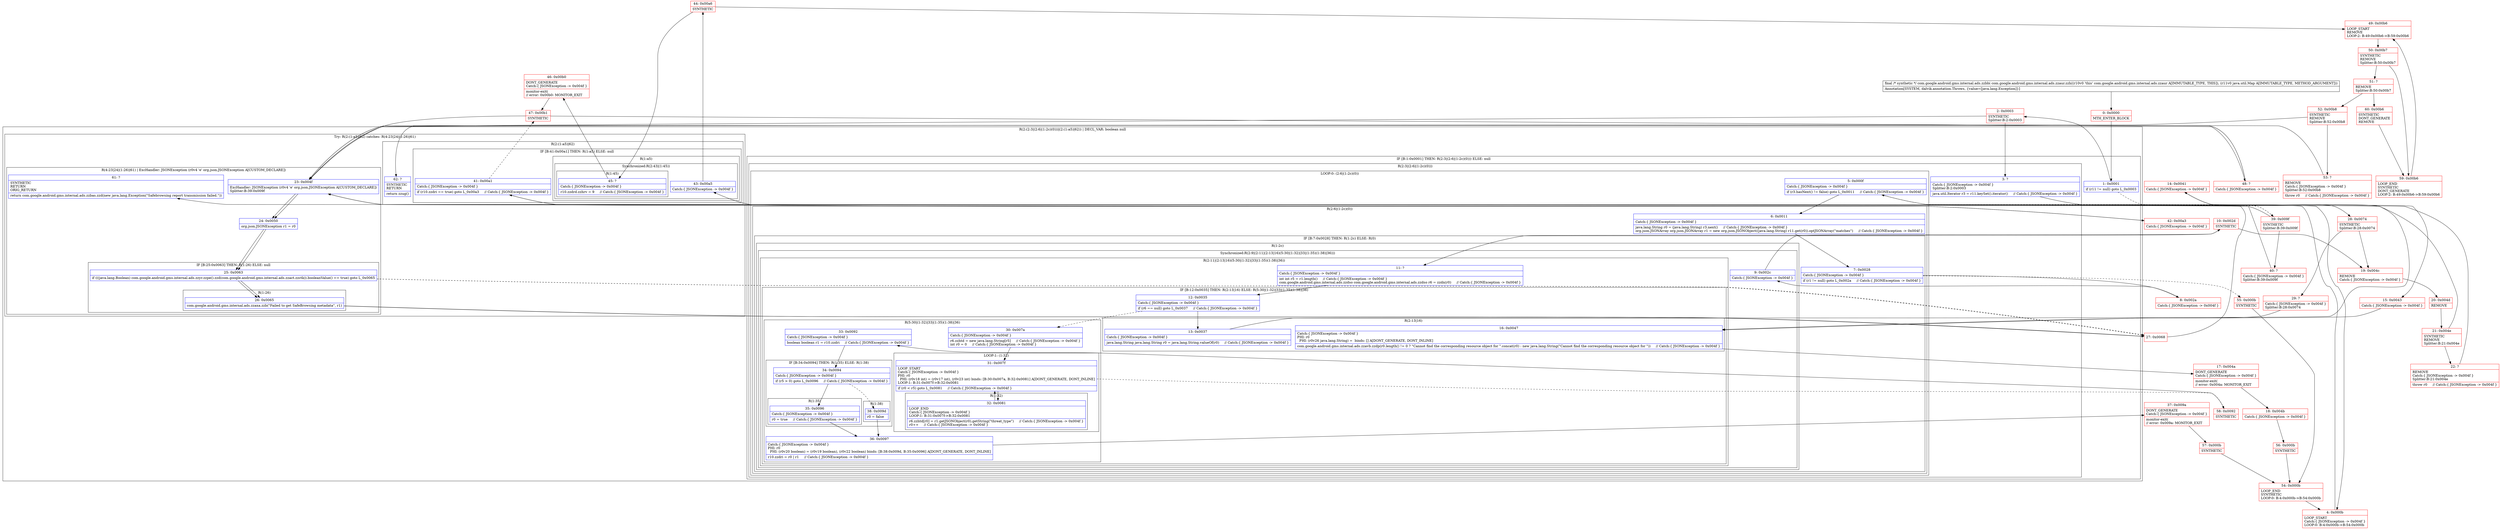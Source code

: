 digraph "CFG forcom.google.android.gms.internal.ads.zzaur.zzh(Ljava\/util\/Map;)Lcom\/google\/android\/gms\/internal\/ads\/zzbbi;" {
subgraph cluster_Region_155923003 {
label = "R(2:(2:3|(2:6|(1:2c)(0)))|(2:(1:a5)|62)) | DECL_VAR: boolean null\l";
node [shape=record,color=blue];
subgraph cluster_IfRegion_1812207324 {
label = "IF [B:1:0x0001] THEN: R(2:3|(2:6|(1:2c)(0))) ELSE: null";
node [shape=record,color=blue];
Node_1 [shape=record,label="{1\:\ 0x0001|if (r11 != null) goto L_0x0003\l}"];
subgraph cluster_Region_652424904 {
label = "R(2:3|(2:6|(1:2c)(0)))";
node [shape=record,color=blue];
Node_3 [shape=record,label="{3\:\ ?|Catch:\{ JSONException \-\> 0x004f \}\lSplitter:B:2:0x0003\l|java.util.Iterator r3 = r11.keySet().iterator()     \/\/ Catch:\{ JSONException \-\> 0x004f \}\l}"];
subgraph cluster_LoopRegion_69333012 {
label = "LOOP:0: (2:6|(1:2c)(0))";
node [shape=record,color=blue];
Node_5 [shape=record,label="{5\:\ 0x000f|Catch:\{ JSONException \-\> 0x004f \}\l|if (r3.hasNext() != false) goto L_0x0011     \/\/ Catch:\{ JSONException \-\> 0x004f \}\l}"];
subgraph cluster_Region_1195346799 {
label = "R(2:6|(1:2c)(0))";
node [shape=record,color=blue];
Node_6 [shape=record,label="{6\:\ 0x0011|Catch:\{ JSONException \-\> 0x004f \}\l|java.lang.String r0 = (java.lang.String) r3.next()     \/\/ Catch:\{ JSONException \-\> 0x004f \}\lorg.json.JSONArray org.json.JSONArray r1 = new org.json.JSONObject((java.lang.String) r11.get(r0)).optJSONArray(\"matches\")     \/\/ Catch:\{ JSONException \-\> 0x004f \}\l}"];
subgraph cluster_IfRegion_1729851906 {
label = "IF [B:7:0x0028] THEN: R(1:2c) ELSE: R(0)";
node [shape=record,color=blue];
Node_7 [shape=record,label="{7\:\ 0x0028|Catch:\{ JSONException \-\> 0x004f \}\l|if (r1 != null) goto L_0x002a     \/\/ Catch:\{ JSONException \-\> 0x004f \}\l}"];
subgraph cluster_Region_1412157505 {
label = "R(1:2c)";
node [shape=record,color=blue];
subgraph cluster_SynchronizedRegion_416653038 {
label = "Synchronized:R(2:9|(2:11|(2:13|16)(5:30|(1:32)|33|(1:35)(1:38)|36)))";
node [shape=record,color=blue];
Node_9 [shape=record,label="{9\:\ 0x002c|Catch:\{ JSONException \-\> 0x004f \}\l}"];
subgraph cluster_Region_1485256397 {
label = "R(2:11|(2:13|16)(5:30|(1:32)|33|(1:35)(1:38)|36))";
node [shape=record,color=blue];
Node_11 [shape=record,label="{11\:\ ?|Catch:\{ JSONException \-\> 0x004f \}\l|int int r5 = r1.length()     \/\/ Catch:\{ JSONException \-\> 0x004f \}\lcom.google.android.gms.internal.ads.zzdso com.google.android.gms.internal.ads.zzdso r6 = zzdn(r0)     \/\/ Catch:\{ JSONException \-\> 0x004f \}\l}"];
subgraph cluster_IfRegion_1658732312 {
label = "IF [B:12:0x0035] THEN: R(2:13|16) ELSE: R(5:30|(1:32)|33|(1:35)(1:38)|36)";
node [shape=record,color=blue];
Node_12 [shape=record,label="{12\:\ 0x0035|Catch:\{ JSONException \-\> 0x004f \}\l|if (r6 == null) goto L_0x0037     \/\/ Catch:\{ JSONException \-\> 0x004f \}\l}"];
subgraph cluster_Region_342209215 {
label = "R(2:13|16)";
node [shape=record,color=blue];
Node_13 [shape=record,label="{13\:\ 0x0037|Catch:\{ JSONException \-\> 0x004f \}\l|java.lang.String java.lang.String r0 = java.lang.String.valueOf(r0)     \/\/ Catch:\{ JSONException \-\> 0x004f \}\l}"];
Node_16 [shape=record,label="{16\:\ 0x0047|Catch:\{ JSONException \-\> 0x004f \}\lPHI: r0 \l  PHI: (r0v26 java.lang.String) =  binds: [] A[DONT_GENERATE, DONT_INLINE]\l|com.google.android.gms.internal.ads.zzavb.zzdp(r0.length() != 0 ? \"Cannot find the corresponding resource object for \".concat(r0) : new java.lang.String(\"Cannot find the corresponding resource object for \"))     \/\/ Catch:\{ JSONException \-\> 0x004f \}\l}"];
}
subgraph cluster_Region_1827605452 {
label = "R(5:30|(1:32)|33|(1:35)(1:38)|36)";
node [shape=record,color=blue];
Node_30 [shape=record,label="{30\:\ 0x007a|Catch:\{ JSONException \-\> 0x004f \}\l|r6.zzhtd = new java.lang.String[r5]     \/\/ Catch:\{ JSONException \-\> 0x004f \}\lint r0 = 0     \/\/ Catch:\{ JSONException \-\> 0x004f \}\l}"];
subgraph cluster_LoopRegion_1356398385 {
label = "LOOP:1: (1:32)";
node [shape=record,color=blue];
Node_31 [shape=record,label="{31\:\ 0x007f|LOOP_START\lCatch:\{ JSONException \-\> 0x004f \}\lPHI: r0 \l  PHI: (r0v18 int) = (r0v17 int), (r0v23 int) binds: [B:30:0x007a, B:32:0x0081] A[DONT_GENERATE, DONT_INLINE]\lLOOP:1: B:31:0x007f\-\>B:32:0x0081\l|if (r0 \< r5) goto L_0x0081     \/\/ Catch:\{ JSONException \-\> 0x004f \}\l}"];
subgraph cluster_Region_1462802102 {
label = "R(1:32)";
node [shape=record,color=blue];
Node_32 [shape=record,label="{32\:\ 0x0081|LOOP_END\lCatch:\{ JSONException \-\> 0x004f \}\lLOOP:1: B:31:0x007f\-\>B:32:0x0081\l|r6.zzhtd[r0] = r1.getJSONObject(r0).getString(\"threat_type\")     \/\/ Catch:\{ JSONException \-\> 0x004f \}\lr0++     \/\/ Catch:\{ JSONException \-\> 0x004f \}\l}"];
}
}
Node_33 [shape=record,label="{33\:\ 0x0092|Catch:\{ JSONException \-\> 0x004f \}\l|boolean boolean r1 = r10.zzdri     \/\/ Catch:\{ JSONException \-\> 0x004f \}\l}"];
subgraph cluster_IfRegion_831036089 {
label = "IF [B:34:0x0094] THEN: R(1:35) ELSE: R(1:38)";
node [shape=record,color=blue];
Node_34 [shape=record,label="{34\:\ 0x0094|Catch:\{ JSONException \-\> 0x004f \}\l|if (r5 \> 0) goto L_0x0096     \/\/ Catch:\{ JSONException \-\> 0x004f \}\l}"];
subgraph cluster_Region_1632477565 {
label = "R(1:35)";
node [shape=record,color=blue];
Node_35 [shape=record,label="{35\:\ 0x0096|Catch:\{ JSONException \-\> 0x004f \}\l|r0 = true     \/\/ Catch:\{ JSONException \-\> 0x004f \}\l}"];
}
subgraph cluster_Region_1996224996 {
label = "R(1:38)";
node [shape=record,color=blue];
Node_38 [shape=record,label="{38\:\ 0x009d|r0 = false\l}"];
}
}
Node_36 [shape=record,label="{36\:\ 0x0097|Catch:\{ JSONException \-\> 0x004f \}\lPHI: r0 \l  PHI: (r0v20 boolean) = (r0v19 boolean), (r0v22 boolean) binds: [B:38:0x009d, B:35:0x0096] A[DONT_GENERATE, DONT_INLINE]\l|r10.zzdri = r0 \| r1     \/\/ Catch:\{ JSONException \-\> 0x004f \}\l}"];
}
}
}
}
}
subgraph cluster_Region_666877514 {
label = "R(0)";
node [shape=record,color=blue];
}
}
}
}
}
}
subgraph cluster_TryCatchRegion_747981817 {
label = "Try: R(2:(1:a5)|62) catches: R(4:23|24|(1:26)|61)";
node [shape=record,color=blue];
subgraph cluster_Region_641085426 {
label = "R(2:(1:a5)|62)";
node [shape=record,color=blue];
subgraph cluster_IfRegion_312538932 {
label = "IF [B:41:0x00a1] THEN: R(1:a5) ELSE: null";
node [shape=record,color=blue];
Node_41 [shape=record,label="{41\:\ 0x00a1|Catch:\{ JSONException \-\> 0x004f \}\l|if (r10.zzdri == true) goto L_0x00a3     \/\/ Catch:\{ JSONException \-\> 0x004f \}\l}"];
subgraph cluster_Region_1211586244 {
label = "R(1:a5)";
node [shape=record,color=blue];
subgraph cluster_SynchronizedRegion_1325074104 {
label = "Synchronized:R(2:43|(1:45))";
node [shape=record,color=blue];
Node_43 [shape=record,label="{43\:\ 0x00a5|Catch:\{ JSONException \-\> 0x004f \}\l}"];
subgraph cluster_Region_1504045354 {
label = "R(1:45)";
node [shape=record,color=blue];
Node_45 [shape=record,label="{45\:\ ?|Catch:\{ JSONException \-\> 0x004f \}\l|r10.zzdrd.zzhrv = 9     \/\/ Catch:\{ JSONException \-\> 0x004f \}\l}"];
}
}
}
}
Node_62 [shape=record,label="{62\:\ ?|SYNTHETIC\lRETURN\l|return zzug()\l}"];
}
subgraph cluster_Region_1363006407 {
label = "R(4:23|24|(1:26)|61) | ExcHandler: JSONException (r0v4 'e' org.json.JSONException A[CUSTOM_DECLARE])\l";
node [shape=record,color=blue];
Node_23 [shape=record,label="{23\:\ 0x004f|ExcHandler: JSONException (r0v4 'e' org.json.JSONException A[CUSTOM_DECLARE])\lSplitter:B:39:0x009f\l}"];
Node_24 [shape=record,label="{24\:\ 0x0050|org.json.JSONException r1 = r0\l}"];
subgraph cluster_IfRegion_1286192253 {
label = "IF [B:25:0x0063] THEN: R(1:26) ELSE: null";
node [shape=record,color=blue];
Node_25 [shape=record,label="{25\:\ 0x0063|if (((java.lang.Boolean) com.google.android.gms.internal.ads.zzyr.zzpe().zzd(com.google.android.gms.internal.ads.zzact.zzctk)).booleanValue() == true) goto L_0x0065\l}"];
subgraph cluster_Region_287560568 {
label = "R(1:26)";
node [shape=record,color=blue];
Node_26 [shape=record,label="{26\:\ 0x0065|com.google.android.gms.internal.ads.zzaxa.zzb(\"Failed to get SafeBrowsing metadata\", r1)\l}"];
}
}
Node_61 [shape=record,label="{61\:\ ?|SYNTHETIC\lRETURN\lORIG_RETURN\l|return com.google.android.gms.internal.ads.zzbas.zzd(new java.lang.Exception(\"Safebrowsing report transmission failed.\"))\l}"];
}
}
}
subgraph cluster_Region_1363006407 {
label = "R(4:23|24|(1:26)|61) | ExcHandler: JSONException (r0v4 'e' org.json.JSONException A[CUSTOM_DECLARE])\l";
node [shape=record,color=blue];
Node_23 [shape=record,label="{23\:\ 0x004f|ExcHandler: JSONException (r0v4 'e' org.json.JSONException A[CUSTOM_DECLARE])\lSplitter:B:39:0x009f\l}"];
Node_24 [shape=record,label="{24\:\ 0x0050|org.json.JSONException r1 = r0\l}"];
subgraph cluster_IfRegion_1286192253 {
label = "IF [B:25:0x0063] THEN: R(1:26) ELSE: null";
node [shape=record,color=blue];
Node_25 [shape=record,label="{25\:\ 0x0063|if (((java.lang.Boolean) com.google.android.gms.internal.ads.zzyr.zzpe().zzd(com.google.android.gms.internal.ads.zzact.zzctk)).booleanValue() == true) goto L_0x0065\l}"];
subgraph cluster_Region_287560568 {
label = "R(1:26)";
node [shape=record,color=blue];
Node_26 [shape=record,label="{26\:\ 0x0065|com.google.android.gms.internal.ads.zzaxa.zzb(\"Failed to get SafeBrowsing metadata\", r1)\l}"];
}
}
Node_61 [shape=record,label="{61\:\ ?|SYNTHETIC\lRETURN\lORIG_RETURN\l|return com.google.android.gms.internal.ads.zzbas.zzd(new java.lang.Exception(\"Safebrowsing report transmission failed.\"))\l}"];
}
Node_0 [shape=record,color=red,label="{0\:\ 0x0000|MTH_ENTER_BLOCK\l}"];
Node_2 [shape=record,color=red,label="{2\:\ 0x0003|SYNTHETIC\lSplitter:B:2:0x0003\l}"];
Node_4 [shape=record,color=red,label="{4\:\ 0x000b|LOOP_START\lCatch:\{ JSONException \-\> 0x004f \}\lLOOP:0: B:4:0x000b\-\>B:54:0x000b\l}"];
Node_8 [shape=record,color=red,label="{8\:\ 0x002a|Catch:\{ JSONException \-\> 0x004f \}\l}"];
Node_10 [shape=record,color=red,label="{10\:\ 0x002d|SYNTHETIC\l}"];
Node_14 [shape=record,color=red,label="{14\:\ 0x0041|Catch:\{ JSONException \-\> 0x004f \}\l}"];
Node_15 [shape=record,color=red,label="{15\:\ 0x0043|Catch:\{ JSONException \-\> 0x004f \}\l}"];
Node_17 [shape=record,color=red,label="{17\:\ 0x004a|DONT_GENERATE\lCatch:\{ JSONException \-\> 0x004f \}\l|monitor\-exit(\l\/\/ error: 0x004a: MONITOR_EXIT  \l}"];
Node_18 [shape=record,color=red,label="{18\:\ 0x004b|Catch:\{ JSONException \-\> 0x004f \}\l}"];
Node_19 [shape=record,color=red,label="{19\:\ 0x004c|REMOVE\lCatch:\{ JSONException \-\> 0x004f \}\l}"];
Node_20 [shape=record,color=red,label="{20\:\ 0x004d|REMOVE\l}"];
Node_21 [shape=record,color=red,label="{21\:\ 0x004e|SYNTHETIC\lREMOVE\lSplitter:B:21:0x004e\l}"];
Node_22 [shape=record,color=red,label="{22\:\ ?|REMOVE\lCatch:\{ JSONException \-\> 0x004f \}\lSplitter:B:21:0x004e\l|throw r0     \/\/ Catch:\{ JSONException \-\> 0x004f \}\l}"];
Node_27 [shape=record,color=red,label="{27\:\ 0x0068}"];
Node_28 [shape=record,color=red,label="{28\:\ 0x0074|SYNTHETIC\lSplitter:B:28:0x0074\l}"];
Node_29 [shape=record,color=red,label="{29\:\ ?|Catch:\{ JSONException \-\> 0x004f \}\lSplitter:B:28:0x0074\l}"];
Node_37 [shape=record,color=red,label="{37\:\ 0x009a|DONT_GENERATE\lCatch:\{ JSONException \-\> 0x004f \}\l|monitor\-exit(\l\/\/ error: 0x009a: MONITOR_EXIT  \l}"];
Node_39 [shape=record,color=red,label="{39\:\ 0x009f|SYNTHETIC\lSplitter:B:39:0x009f\l}"];
Node_40 [shape=record,color=red,label="{40\:\ ?|Catch:\{ JSONException \-\> 0x004f \}\lSplitter:B:39:0x009f\l}"];
Node_42 [shape=record,color=red,label="{42\:\ 0x00a3|Catch:\{ JSONException \-\> 0x004f \}\l}"];
Node_44 [shape=record,color=red,label="{44\:\ 0x00a6|SYNTHETIC\l}"];
Node_46 [shape=record,color=red,label="{46\:\ 0x00b0|DONT_GENERATE\lCatch:\{ JSONException \-\> 0x004f \}\l|monitor\-exit(\l\/\/ error: 0x00b0: MONITOR_EXIT  \l}"];
Node_47 [shape=record,color=red,label="{47\:\ 0x00b1|SYNTHETIC\l}"];
Node_48 [shape=record,color=red,label="{48\:\ ?|Catch:\{ JSONException \-\> 0x004f \}\l}"];
Node_49 [shape=record,color=red,label="{49\:\ 0x00b6|LOOP_START\lREMOVE\lLOOP:2: B:49:0x00b6\-\>B:59:0x00b6\l}"];
Node_50 [shape=record,color=red,label="{50\:\ 0x00b7|SYNTHETIC\lREMOVE\lSplitter:B:50:0x00b7\l}"];
Node_51 [shape=record,color=red,label="{51\:\ ?|REMOVE\lSplitter:B:50:0x00b7\l}"];
Node_52 [shape=record,color=red,label="{52\:\ 0x00b8|SYNTHETIC\lREMOVE\lSplitter:B:52:0x00b8\l}"];
Node_53 [shape=record,color=red,label="{53\:\ ?|REMOVE\lCatch:\{ JSONException \-\> 0x004f \}\lSplitter:B:52:0x00b8\l|throw r0     \/\/ Catch:\{ JSONException \-\> 0x004f \}\l}"];
Node_54 [shape=record,color=red,label="{54\:\ 0x000b|LOOP_END\lSYNTHETIC\lLOOP:0: B:4:0x000b\-\>B:54:0x000b\l}"];
Node_55 [shape=record,color=red,label="{55\:\ 0x000b|SYNTHETIC\l}"];
Node_56 [shape=record,color=red,label="{56\:\ 0x000b|SYNTHETIC\l}"];
Node_57 [shape=record,color=red,label="{57\:\ 0x000b|SYNTHETIC\l}"];
Node_58 [shape=record,color=red,label="{58\:\ 0x0092|SYNTHETIC\l}"];
Node_59 [shape=record,color=red,label="{59\:\ 0x00b6|LOOP_END\lSYNTHETIC\lDONT_GENERATE\lLOOP:2: B:49:0x00b6\-\>B:59:0x00b6\l}"];
Node_60 [shape=record,color=red,label="{60\:\ 0x00b6|SYNTHETIC\lDONT_GENERATE\lREMOVE\l}"];
MethodNode[shape=record,label="{final \/* synthetic *\/ com.google.android.gms.internal.ads.zzbbi com.google.android.gms.internal.ads.zzaur.zzh((r10v0 'this' com.google.android.gms.internal.ads.zzaur A[IMMUTABLE_TYPE, THIS]), (r11v0 java.util.Map A[IMMUTABLE_TYPE, METHOD_ARGUMENT]))  | Annotation[SYSTEM, dalvik.annotation.Throws, \{value=[java.lang.Exception]\}]\l}"];
MethodNode -> Node_0;
Node_1 -> Node_2;
Node_1 -> Node_39[style=dashed];
Node_3 -> Node_4;
Node_5 -> Node_6;
Node_5 -> Node_39[style=dashed];
Node_6 -> Node_7;
Node_7 -> Node_8;
Node_7 -> Node_55[style=dashed];
Node_9 -> Node_10;
Node_11 -> Node_12;
Node_12 -> Node_13;
Node_12 -> Node_30[style=dashed];
Node_13 -> Node_14;
Node_16 -> Node_17;
Node_30 -> Node_31;
Node_31 -> Node_32;
Node_31 -> Node_58[style=dashed];
Node_32 -> Node_31;
Node_33 -> Node_34;
Node_34 -> Node_35;
Node_34 -> Node_38[style=dashed];
Node_35 -> Node_36;
Node_38 -> Node_36;
Node_36 -> Node_37;
Node_41 -> Node_42;
Node_41 -> Node_47[style=dashed];
Node_43 -> Node_44;
Node_45 -> Node_46;
Node_23 -> Node_24;
Node_24 -> Node_25;
Node_25 -> Node_26;
Node_25 -> Node_27[style=dashed];
Node_26 -> Node_27;
Node_23 -> Node_24;
Node_24 -> Node_25;
Node_25 -> Node_26;
Node_25 -> Node_27[style=dashed];
Node_26 -> Node_27;
Node_0 -> Node_1;
Node_2 -> Node_3;
Node_2 -> Node_23;
Node_4 -> Node_5;
Node_8 -> Node_9;
Node_10 -> Node_11;
Node_10 -> Node_19;
Node_14 -> Node_15;
Node_14 -> Node_28;
Node_15 -> Node_16;
Node_17 -> Node_18;
Node_18 -> Node_56;
Node_19 -> Node_20;
Node_20 -> Node_21;
Node_21 -> Node_22;
Node_21 -> Node_23;
Node_22 -> Node_23;
Node_27 -> Node_61;
Node_28 -> Node_29;
Node_28 -> Node_19;
Node_29 -> Node_16;
Node_37 -> Node_57;
Node_39 -> Node_40;
Node_39 -> Node_23;
Node_40 -> Node_41;
Node_42 -> Node_43;
Node_44 -> Node_45;
Node_44 -> Node_49;
Node_46 -> Node_47;
Node_47 -> Node_48;
Node_47 -> Node_23;
Node_48 -> Node_23;
Node_48 -> Node_62;
Node_49 -> Node_50;
Node_50 -> Node_51;
Node_50 -> Node_59;
Node_51 -> Node_52;
Node_51 -> Node_60;
Node_52 -> Node_53;
Node_52 -> Node_23;
Node_53 -> Node_23;
Node_54 -> Node_4;
Node_55 -> Node_54;
Node_56 -> Node_54;
Node_57 -> Node_54;
Node_58 -> Node_33;
Node_59 -> Node_49;
Node_60 -> Node_59;
}

